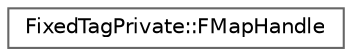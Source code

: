 digraph "Graphical Class Hierarchy"
{
 // INTERACTIVE_SVG=YES
 // LATEX_PDF_SIZE
  bgcolor="transparent";
  edge [fontname=Helvetica,fontsize=10,labelfontname=Helvetica,labelfontsize=10];
  node [fontname=Helvetica,fontsize=10,shape=box,height=0.2,width=0.4];
  rankdir="LR";
  Node0 [id="Node000000",label="FixedTagPrivate::FMapHandle",height=0.2,width=0.4,color="grey40", fillcolor="white", style="filled",URL="$de/de3/structFixedTagPrivate_1_1FMapHandle.html",tooltip=" "];
}
